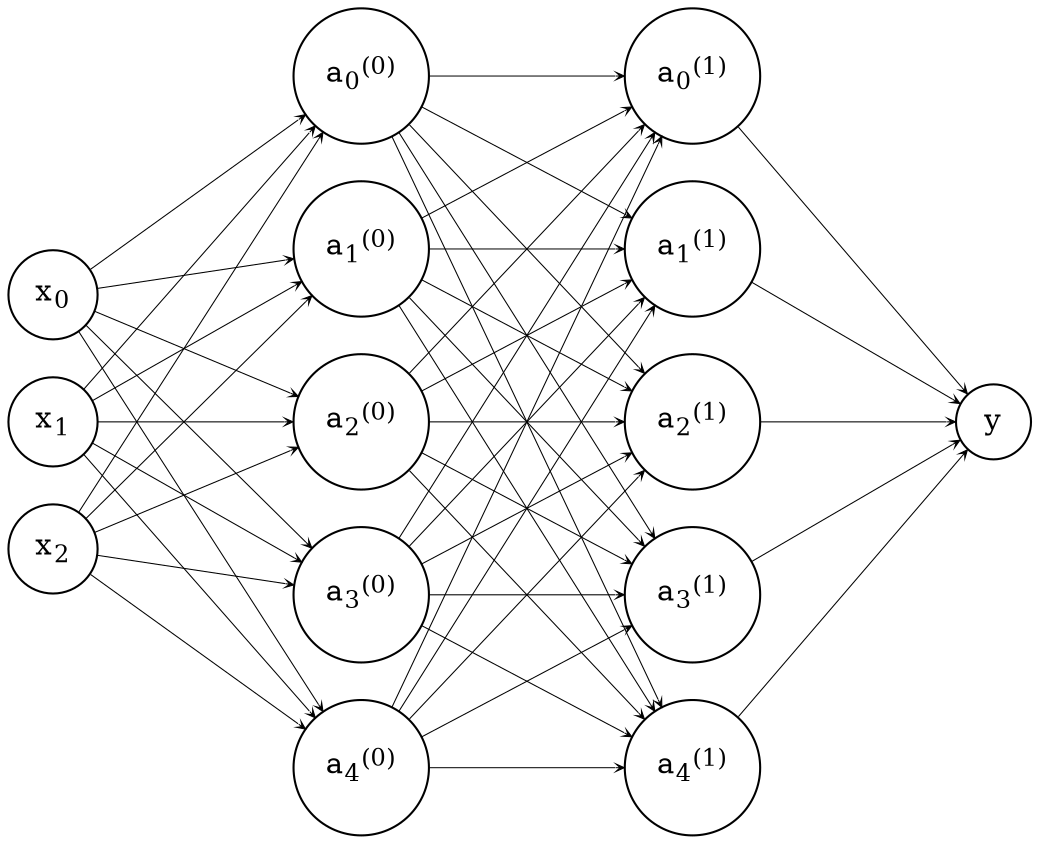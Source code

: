 digraph perceptron {
	rankdir = LR;
	splines = false;

	graph [ranksep=1.3]
	node  [shape=circle];
	edge  [arrowhead=vee, penwidth=0.5, arrowsize=0.4]

	x0 [label=<x<sub>0</sub>>];
	x1 [label=<x<sub>1</sub>>];
	x2 [label=<x<sub>2</sub>>];

	a00 [label=<a<sub>1</sub><sup>(0)</sup>>];
	a01 [label=<a<sub>2</sub><sup>(0)</sup>>];
	a02 [label=<a<sub>3</sub><sup>(0)</sup>>];
	a03 [label=<a<sub>4</sub><sup>(0)</sup>>];
	a04 [label=<a<sub>0</sub><sup>(0)</sup>>];

	a10 [label=<a<sub>1</sub><sup>(1)</sup>>];
	a11 [label=<a<sub>2</sub><sup>(1)</sup>>];
	a12 [label=<a<sub>3</sub><sup>(1)</sup>>];
	a13 [label=<a<sub>4</sub><sup>(1)</sup>>];
	a14 [label=<a<sub>0</sub><sup>(1)</sup>>];

	y [label=<y>];

	x0 -> a00;
	x1 -> a00;
	x2 -> a00;

	x0 -> a01;
	x1 -> a01;
	x2 -> a01;

	x0 -> a02;
	x1 -> a02;
	x2 -> a02;

	x0 -> a03;
	x1 -> a03;
	x2 -> a03;

	x0 -> a04;
	x1 -> a04;
	x2 -> a04;

	a00 -> a10;
	a01 -> a10;
	a02 -> a10;
	a03 -> a10;
	a04 -> a10;

	a00 -> a11;
	a01 -> a11;
	a02 -> a11;
	a03 -> a11;
	a04 -> a11;

	a00 -> a12;
	a01 -> a12;
	a02 -> a12;
	a03 -> a12;
	a04 -> a12;

	a00 -> a13;
	a01 -> a13;
	a02 -> a13;
	a03 -> a13;
	a04 -> a13;

	a00 -> a14;
	a01 -> a14;
	a02 -> a14;
	a03 -> a14;
	a04 -> a14;

	a10 -> y;
	a11 -> y;
	a12 -> y;
	a13 -> y;
	a14 -> y;
}